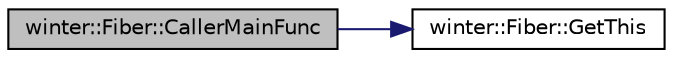 digraph "winter::Fiber::CallerMainFunc"
{
 // LATEX_PDF_SIZE
  edge [fontname="Helvetica",fontsize="10",labelfontname="Helvetica",labelfontsize="10"];
  node [fontname="Helvetica",fontsize="10",shape=record];
  rankdir="LR";
  Node1 [label="winter::Fiber::CallerMainFunc",height=0.2,width=0.4,color="black", fillcolor="grey75", style="filled", fontcolor="black",tooltip="协程执行函数"];
  Node1 -> Node2 [color="midnightblue",fontsize="10",style="solid",fontname="Helvetica"];
  Node2 [label="winter::Fiber::GetThis",height=0.2,width=0.4,color="black", fillcolor="white", style="filled",URL="$classwinter_1_1Fiber.html#aedade8d2adfee1f538c10bf35d82d361",tooltip="返回当前所在的协程"];
}
